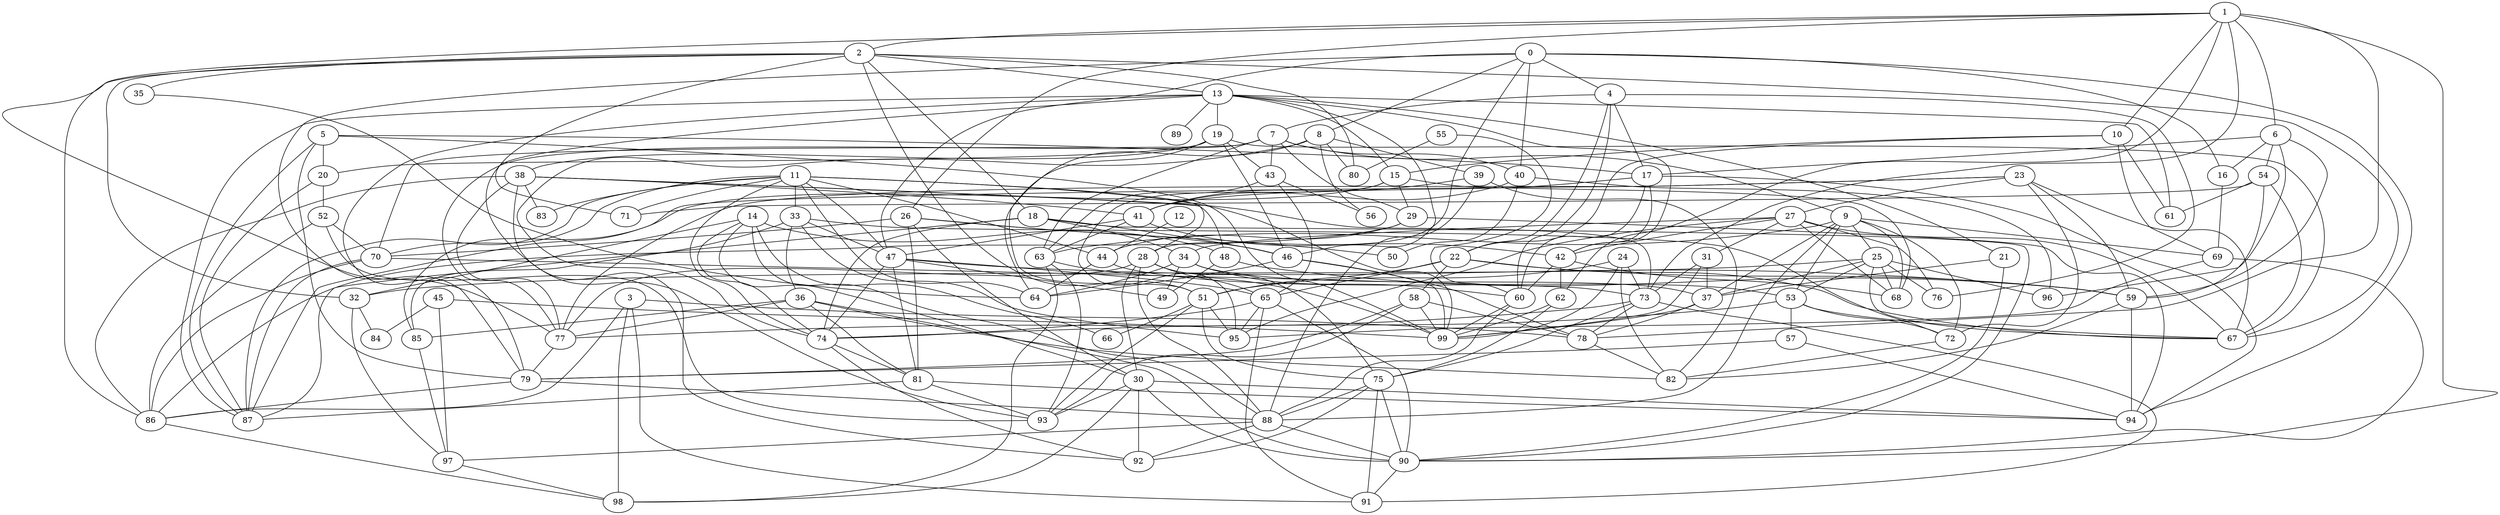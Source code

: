 strict graph "gnp_random_graph(100,0.06)" {
0;
1;
2;
3;
4;
5;
6;
7;
8;
9;
10;
11;
12;
13;
14;
15;
16;
17;
18;
19;
20;
21;
22;
23;
24;
25;
26;
27;
28;
29;
30;
31;
32;
33;
34;
35;
36;
37;
38;
39;
40;
41;
42;
43;
44;
45;
46;
47;
48;
49;
50;
51;
52;
53;
54;
55;
56;
57;
58;
59;
60;
61;
62;
63;
64;
65;
66;
67;
68;
69;
70;
71;
72;
73;
74;
75;
76;
77;
78;
79;
80;
81;
82;
83;
84;
85;
86;
87;
88;
89;
90;
91;
92;
93;
94;
95;
96;
97;
98;
99;
0 -- 4  [is_available=True, prob="0.0316843293312"];
0 -- 8  [is_available=True, prob="0.951366448855"];
0 -- 47  [is_available=True, prob="0.548248095437"];
0 -- 16  [is_available=True, prob="1.0"];
0 -- 40  [is_available=True, prob="0.0722434250988"];
0 -- 79  [is_available=True, prob="0.00871145062843"];
0 -- 28  [is_available=True, prob="0.898023325211"];
0 -- 94  [is_available=True, prob="1.0"];
1 -- 2  [is_available=True, prob="1.0"];
1 -- 6  [is_available=True, prob="0.0336758560899"];
1 -- 73  [is_available=True, prob="1.0"];
1 -- 10  [is_available=True, prob="0.539314858497"];
1 -- 77  [is_available=True, prob="0.763170511609"];
1 -- 78  [is_available=True, prob="1.0"];
1 -- 26  [is_available=True, prob="0.834548024088"];
1 -- 90  [is_available=True, prob="1.0"];
1 -- 62  [is_available=True, prob="1.0"];
2 -- 32  [is_available=True, prob="0.898935962305"];
2 -- 67  [is_available=True, prob="0.543604286355"];
2 -- 35  [is_available=True, prob="0.652679953702"];
2 -- 71  [is_available=True, prob="0.681083230461"];
2 -- 13  [is_available=True, prob="0.864283382914"];
2 -- 80  [is_available=True, prob="0.380358074604"];
2 -- 18  [is_available=True, prob="1.0"];
2 -- 51  [is_available=True, prob="1.0"];
2 -- 86  [is_available=True, prob="0.845490447968"];
3 -- 98  [is_available=True, prob="0.468536793792"];
3 -- 91  [is_available=True, prob="0.892558549925"];
3 -- 86  [is_available=True, prob="1.0"];
3 -- 78  [is_available=True, prob="1.0"];
4 -- 7  [is_available=True, prob="0.34364298229"];
4 -- 76  [is_available=True, prob="0.400535800067"];
4 -- 17  [is_available=True, prob="0.163210815641"];
4 -- 22  [is_available=True, prob="0.514396182128"];
4 -- 60  [is_available=True, prob="0.755865396667"];
5 -- 99  [is_available=True, prob="0.68224881562"];
5 -- 17  [is_available=True, prob="0.471750348431"];
5 -- 87  [is_available=True, prob="0.245651409574"];
5 -- 20  [is_available=True, prob="1.0"];
5 -- 79  [is_available=True, prob="1.0"];
6 -- 96  [is_available=True, prob="0.711109154092"];
6 -- 16  [is_available=True, prob="1.0"];
6 -- 17  [is_available=True, prob="0.161510363698"];
6 -- 54  [is_available=True, prob="0.960748953699"];
6 -- 59  [is_available=True, prob="0.545771931723"];
7 -- 70  [is_available=True, prob="1.0"];
7 -- 40  [is_available=True, prob="0.666791743341"];
7 -- 9  [is_available=True, prob="0.613998151148"];
7 -- 43  [is_available=True, prob="0.253077967062"];
7 -- 77  [is_available=True, prob="1.0"];
7 -- 29  [is_available=True, prob="0.829911434249"];
7 -- 63  [is_available=True, prob="0.0957391052825"];
8 -- 64  [is_available=True, prob="0.965134183737"];
8 -- 39  [is_available=True, prob="0.918170330221"];
8 -- 74  [is_available=True, prob="1.0"];
8 -- 80  [is_available=True, prob="0.322258171546"];
8 -- 56  [is_available=True, prob="0.268692156262"];
9 -- 68  [is_available=True, prob="0.206876662696"];
9 -- 37  [is_available=True, prob="1.0"];
9 -- 72  [is_available=True, prob="0.791275322347"];
9 -- 53  [is_available=True, prob="1.0"];
9 -- 88  [is_available=True, prob="0.0633827798968"];
9 -- 25  [is_available=True, prob="0.614783853921"];
9 -- 69  [is_available=True, prob="1.0"];
9 -- 63  [is_available=True, prob="0.447500728313"];
10 -- 69  [is_available=True, prob="0.746506907202"];
10 -- 61  [is_available=True, prob="0.451373572873"];
10 -- 22  [is_available=True, prob="0.826172855773"];
10 -- 15  [is_available=True, prob="0.674143586424"];
11 -- 64  [is_available=True, prob="1.0"];
11 -- 33  [is_available=True, prob="0.519049038081"];
11 -- 99  [is_available=True, prob="1.0"];
11 -- 70  [is_available=True, prob="0.706374105819"];
11 -- 71  [is_available=True, prob="0.948733822108"];
11 -- 74  [is_available=True, prob="1.0"];
11 -- 44  [is_available=True, prob="0.0589859924245"];
11 -- 47  [is_available=True, prob="0.00840317564806"];
11 -- 83  [is_available=True, prob="0.280037588468"];
11 -- 87  [is_available=True, prob="0.0336858969556"];
11 -- 28  [is_available=True, prob="0.0871081252154"];
12 -- 44  [is_available=True, prob="0.167968369072"];
13 -- 93  [is_available=True, prob="1.0"];
13 -- 42  [is_available=True, prob="0.493580853884"];
13 -- 46  [is_available=True, prob="0.859860900671"];
13 -- 15  [is_available=True, prob="0.41466317819"];
13 -- 19  [is_available=True, prob="0.917961885906"];
13 -- 21  [is_available=True, prob="0.574347332181"];
13 -- 87  [is_available=True, prob="0.388260076904"];
13 -- 89  [is_available=True, prob="0.286021522951"];
13 -- 79  [is_available=True, prob="0.192402959892"];
13 -- 61  [is_available=True, prob="0.825904824496"];
14 -- 32  [is_available=True, prob="0.471939021686"];
14 -- 66  [is_available=True, prob="0.506990498014"];
14 -- 74  [is_available=True, prob="0.012021364354"];
14 -- 48  [is_available=True, prob="1.0"];
14 -- 88  [is_available=True, prob="0.142878996479"];
14 -- 30  [is_available=True, prob="0.487674800676"];
15 -- 68  [is_available=True, prob="0.800322579659"];
15 -- 85  [is_available=True, prob="0.259634032602"];
15 -- 29  [is_available=True, prob="1.0"];
15 -- 95  [is_available=True, prob="1.0"];
16 -- 69  [is_available=True, prob="0.437774050778"];
17 -- 41  [is_available=True, prob="0.018861627746"];
17 -- 42  [is_available=True, prob="0.155093861562"];
17 -- 60  [is_available=True, prob="0.681647736008"];
17 -- 94  [is_available=True, prob="0.233269834469"];
18 -- 74  [is_available=True, prob="0.171371935161"];
18 -- 34  [is_available=True, prob="0.88904740327"];
18 -- 46  [is_available=True, prob="1.0"];
18 -- 87  [is_available=True, prob="0.252915974176"];
18 -- 90  [is_available=True, prob="0.158476685321"];
19 -- 67  [is_available=True, prob="0.303112168839"];
19 -- 38  [is_available=True, prob="1.0"];
19 -- 43  [is_available=True, prob="0.0694892705654"];
19 -- 46  [is_available=True, prob="0.397648214126"];
19 -- 51  [is_available=True, prob="0.373057937882"];
19 -- 20  [is_available=True, prob="0.984848664295"];
20 -- 52  [is_available=True, prob="1.0"];
20 -- 87  [is_available=True, prob="0.0275338836007"];
21 -- 90  [is_available=True, prob="0.131458030023"];
21 -- 37  [is_available=True, prob="0.298561866603"];
22 -- 65  [is_available=True, prob="0.752555661195"];
22 -- 67  [is_available=True, prob="0.415328956697"];
22 -- 51  [is_available=True, prob="0.970539704161"];
22 -- 58  [is_available=True, prob="0.190869177321"];
22 -- 59  [is_available=True, prob="0.0588515907739"];
23 -- 67  [is_available=True, prob="0.0869997371913"];
23 -- 72  [is_available=True, prob="0.291685226408"];
23 -- 77  [is_available=True, prob="0.46447871779"];
23 -- 27  [is_available=True, prob="0.87770966838"];
23 -- 87  [is_available=True, prob="0.0690553982904"];
23 -- 59  [is_available=True, prob="0.171699413567"];
24 -- 99  [is_available=True, prob="0.200493302796"];
24 -- 73  [is_available=True, prob="0.0499324717034"];
24 -- 82  [is_available=True, prob="0.0484199652812"];
24 -- 51  [is_available=True, prob="0.586264989608"];
25 -- 32  [is_available=True, prob="0.632143624646"];
25 -- 96  [is_available=True, prob="0.0871892351422"];
25 -- 67  [is_available=True, prob="0.228305253643"];
25 -- 68  [is_available=True, prob="1.0"];
25 -- 37  [is_available=True, prob="0.213884153428"];
25 -- 76  [is_available=True, prob="0.550237481733"];
25 -- 53  [is_available=True, prob="0.916947694556"];
26 -- 70  [is_available=True, prob="1.0"];
26 -- 46  [is_available=True, prob="0.896640977428"];
26 -- 81  [is_available=True, prob="0.444433228724"];
26 -- 50  [is_available=True, prob="1.0"];
26 -- 30  [is_available=True, prob="0.141898474511"];
27 -- 34  [is_available=True, prob="0.264204118092"];
27 -- 67  [is_available=True, prob="0.167157986925"];
27 -- 68  [is_available=True, prob="0.257709223196"];
27 -- 42  [is_available=True, prob="1.0"];
27 -- 76  [is_available=True, prob="0.519550128133"];
27 -- 95  [is_available=True, prob="0.137591087095"];
27 -- 31  [is_available=True, prob="0.951059319024"];
28 -- 65  [is_available=True, prob="0.925903526981"];
28 -- 75  [is_available=True, prob="1.0"];
28 -- 77  [is_available=True, prob="1.0"];
28 -- 88  [is_available=True, prob="0.313830360623"];
28 -- 30  [is_available=True, prob="1.0"];
29 -- 44  [is_available=True, prob="0.885946286237"];
29 -- 94  [is_available=True, prob="0.313764326245"];
29 -- 86  [is_available=True, prob="0.948768147376"];
30 -- 98  [is_available=True, prob="0.508212580623"];
30 -- 93  [is_available=True, prob="1.0"];
30 -- 92  [is_available=True, prob="0.207129828088"];
30 -- 90  [is_available=True, prob="0.484635683109"];
30 -- 94  [is_available=True, prob="0.315065628367"];
31 -- 99  [is_available=True, prob="1.0"];
31 -- 73  [is_available=True, prob="0.0468089593282"];
31 -- 37  [is_available=True, prob="0.81879726843"];
32 -- 84  [is_available=True, prob="0.562292140615"];
32 -- 97  [is_available=True, prob="1.0"];
33 -- 36  [is_available=True, prob="0.987169044082"];
33 -- 72  [is_available=True, prob="0.922272643224"];
33 -- 47  [is_available=True, prob="0.684284347367"];
33 -- 85  [is_available=True, prob="0.805929729431"];
33 -- 95  [is_available=True, prob="0.0495827347437"];
34 -- 64  [is_available=True, prob="0.610294168201"];
34 -- 37  [is_available=True, prob="1.0"];
34 -- 49  [is_available=True, prob="0.108426246648"];
34 -- 60  [is_available=True, prob="0.557829003416"];
35 -- 64  [is_available=True, prob="1.0"];
36 -- 77  [is_available=True, prob="0.629347638818"];
36 -- 81  [is_available=True, prob="0.0825450744752"];
36 -- 82  [is_available=True, prob="1.0"];
36 -- 85  [is_available=True, prob="0.644676605929"];
36 -- 90  [is_available=True, prob="1.0"];
37 -- 99  [is_available=True, prob="0.577273229258"];
37 -- 78  [is_available=True, prob="1.0"];
38 -- 41  [is_available=True, prob="0.946336426854"];
38 -- 77  [is_available=True, prob="1.0"];
38 -- 48  [is_available=True, prob="0.633154144803"];
38 -- 83  [is_available=True, prob="0.0994733632148"];
38 -- 86  [is_available=True, prob="1.0"];
38 -- 73  [is_available=True, prob="1.0"];
38 -- 92  [is_available=True, prob="0.922411355658"];
39 -- 41  [is_available=True, prob="0.244042411029"];
39 -- 82  [is_available=True, prob="1.0"];
39 -- 88  [is_available=True, prob="0.666161209857"];
40 -- 41  [is_available=True, prob="0.93432262039"];
40 -- 50  [is_available=True, prob="0.581563567561"];
40 -- 96  [is_available=True, prob="1.0"];
41 -- 42  [is_available=True, prob="1.0"];
41 -- 47  [is_available=True, prob="0.221885628673"];
41 -- 63  [is_available=True, prob="0.598236643137"];
42 -- 68  [is_available=True, prob="0.495747250956"];
42 -- 60  [is_available=True, prob="0.948379410876"];
42 -- 62  [is_available=True, prob="0.95827258504"];
43 -- 56  [is_available=True, prob="0.47596338531"];
43 -- 63  [is_available=True, prob="1.0"];
43 -- 65  [is_available=True, prob="1.0"];
44 -- 64  [is_available=True, prob="0.71422213898"];
44 -- 53  [is_available=True, prob="0.724746164562"];
45 -- 97  [is_available=True, prob="0.586450757916"];
45 -- 99  [is_available=True, prob="0.527085808682"];
45 -- 84  [is_available=True, prob="1.0"];
46 -- 64  [is_available=True, prob="0.461011671147"];
46 -- 99  [is_available=True, prob="0.297110930341"];
46 -- 78  [is_available=True, prob="0.220008236287"];
47 -- 81  [is_available=True, prob="0.480164706285"];
47 -- 65  [is_available=True, prob="0.519415003857"];
47 -- 74  [is_available=True, prob="1.0"];
47 -- 49  [is_available=True, prob="0.483393493321"];
47 -- 59  [is_available=True, prob="0.852967097392"];
48 -- 49  [is_available=True, prob="0.633569818861"];
48 -- 59  [is_available=True, prob="0.150248505765"];
51 -- 75  [is_available=True, prob="0.138643762021"];
51 -- 66  [is_available=True, prob="0.935826517249"];
51 -- 93  [is_available=True, prob="1.0"];
51 -- 95  [is_available=True, prob="0.417559190691"];
52 -- 86  [is_available=True, prob="1.0"];
52 -- 70  [is_available=True, prob="0.513027233497"];
52 -- 93  [is_available=True, prob="0.702662128818"];
53 -- 67  [is_available=True, prob="0.494212954153"];
53 -- 72  [is_available=True, prob="0.159452801804"];
53 -- 74  [is_available=True, prob="0.16401197732"];
53 -- 57  [is_available=True, prob="0.78082835979"];
54 -- 67  [is_available=True, prob="1.0"];
54 -- 59  [is_available=True, prob="1.0"];
54 -- 61  [is_available=True, prob="1.0"];
54 -- 71  [is_available=True, prob="0.359726677253"];
55 -- 80  [is_available=True, prob="0.81787272363"];
55 -- 60  [is_available=True, prob="0.879681836618"];
57 -- 94  [is_available=True, prob="0.773149715145"];
57 -- 79  [is_available=True, prob="0.974215792719"];
58 -- 99  [is_available=True, prob="1.0"];
58 -- 93  [is_available=True, prob="0.726119619019"];
58 -- 78  [is_available=True, prob="0.0640106868249"];
58 -- 79  [is_available=True, prob="1.0"];
59 -- 82  [is_available=True, prob="0.980946586242"];
59 -- 94  [is_available=True, prob="0.810101618316"];
60 -- 99  [is_available=True, prob="0.721059037986"];
60 -- 88  [is_available=True, prob="1.0"];
62 -- 99  [is_available=True, prob="0.377311846982"];
62 -- 75  [is_available=True, prob="1.0"];
63 -- 98  [is_available=True, prob="1.0"];
63 -- 99  [is_available=True, prob="0.654481443134"];
63 -- 93  [is_available=True, prob="1.0"];
65 -- 74  [is_available=True, prob="0.376557552735"];
65 -- 90  [is_available=True, prob="1.0"];
65 -- 91  [is_available=True, prob="0.730989096824"];
65 -- 95  [is_available=True, prob="0.634312660836"];
69 -- 90  [is_available=True, prob="1.0"];
69 -- 95  [is_available=True, prob="0.654845690891"];
70 -- 73  [is_available=True, prob="0.532393949821"];
70 -- 86  [is_available=True, prob="1.0"];
70 -- 87  [is_available=True, prob="0.599111711952"];
72 -- 82  [is_available=True, prob="0.304726510541"];
73 -- 75  [is_available=True, prob="1.0"];
73 -- 77  [is_available=True, prob="1.0"];
73 -- 78  [is_available=True, prob="1.0"];
73 -- 91  [is_available=True, prob="0.0857914816448"];
74 -- 81  [is_available=True, prob="0.757094420269"];
74 -- 92  [is_available=True, prob="0.545998959518"];
75 -- 92  [is_available=True, prob="0.127174173566"];
75 -- 88  [is_available=True, prob="0.221506118705"];
75 -- 90  [is_available=True, prob="1.0"];
75 -- 91  [is_available=True, prob="0.887623410447"];
77 -- 79  [is_available=True, prob="0.691087657052"];
78 -- 82  [is_available=True, prob="0.356838430818"];
79 -- 86  [is_available=True, prob="0.513135032499"];
79 -- 88  [is_available=True, prob="0.694396812052"];
81 -- 87  [is_available=True, prob="0.325915983908"];
81 -- 93  [is_available=True, prob="0.566094918056"];
81 -- 94  [is_available=True, prob="0.307987476104"];
85 -- 97  [is_available=True, prob="1.0"];
86 -- 98  [is_available=True, prob="0.402330603623"];
88 -- 97  [is_available=True, prob="0.674164180775"];
88 -- 92  [is_available=True, prob="0.429049847946"];
88 -- 90  [is_available=True, prob="0.390223586385"];
90 -- 91  [is_available=True, prob="0.0254420749102"];
97 -- 98  [is_available=True, prob="0.900549037118"];
}
